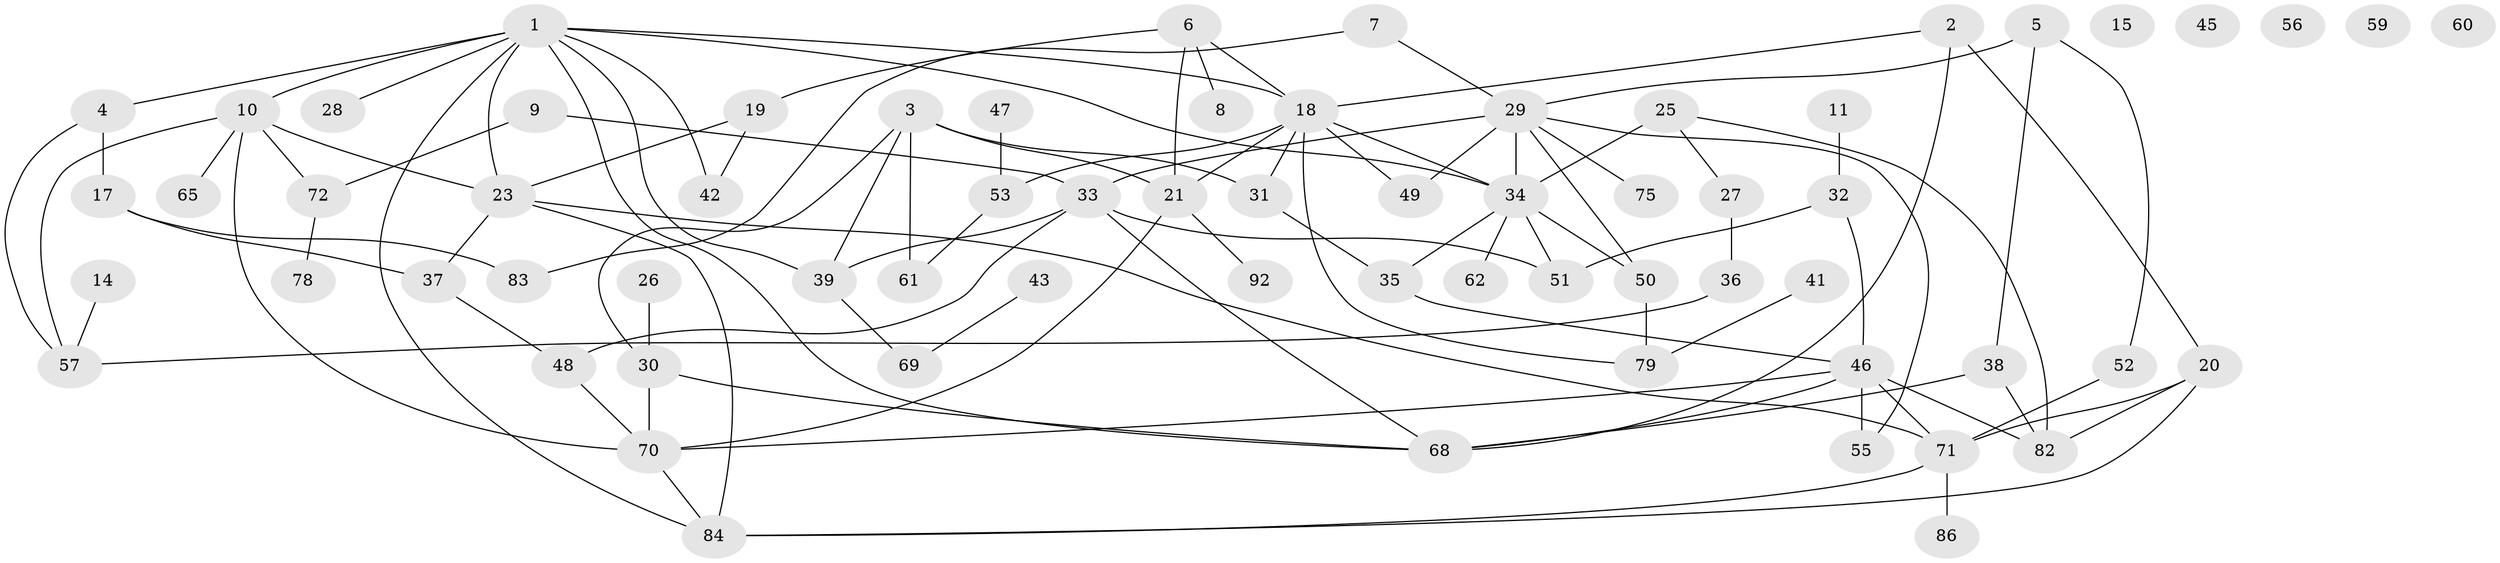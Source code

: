 // original degree distribution, {5: 0.05154639175257732, 3: 0.30927835051546393, 4: 0.18556701030927836, 2: 0.16494845360824742, 1: 0.18556701030927836, 6: 0.020618556701030927, 0: 0.05154639175257732, 7: 0.030927835051546393}
// Generated by graph-tools (version 1.1) at 2025/16/03/04/25 18:16:28]
// undirected, 67 vertices, 102 edges
graph export_dot {
graph [start="1"]
  node [color=gray90,style=filled];
  1 [super="+58+13"];
  2;
  3 [super="+63"];
  4;
  5 [super="+22"];
  6;
  7;
  8;
  9;
  10 [super="+66+12"];
  11;
  14 [super="+16"];
  15;
  17;
  18 [super="+80"];
  19;
  20;
  21;
  23 [super="+64"];
  25;
  26;
  27;
  28;
  29 [super="+40+81"];
  30;
  31;
  32;
  33 [super="+44"];
  34 [super="+93+91+73"];
  35;
  36;
  37;
  38;
  39;
  41;
  42;
  43;
  45;
  46 [super="+90+95"];
  47;
  48 [super="+54"];
  49;
  50;
  51;
  52 [super="+74"];
  53;
  55;
  56;
  57;
  59;
  60;
  61;
  62;
  65;
  68 [super="+96"];
  69 [super="+76"];
  70 [super="+88"];
  71 [super="+85"];
  72;
  75;
  78;
  79;
  82;
  83;
  84 [super="+89"];
  86;
  92;
  1 -- 4;
  1 -- 28;
  1 -- 23;
  1 -- 34;
  1 -- 84;
  1 -- 18;
  1 -- 42;
  1 -- 68;
  1 -- 39;
  1 -- 10;
  2 -- 20;
  2 -- 18;
  2 -- 68;
  3 -- 30;
  3 -- 39;
  3 -- 61;
  3 -- 21;
  3 -- 31;
  4 -- 17;
  4 -- 57;
  5 -- 29;
  5 -- 52;
  5 -- 38;
  6 -- 8;
  6 -- 19;
  6 -- 21;
  6 -- 18;
  7 -- 83;
  7 -- 29;
  9 -- 72;
  9 -- 33;
  10 -- 72;
  10 -- 70;
  10 -- 65;
  10 -- 23;
  10 -- 57;
  11 -- 32;
  14 -- 57;
  17 -- 37;
  17 -- 83;
  18 -- 53;
  18 -- 34;
  18 -- 79;
  18 -- 49;
  18 -- 21;
  18 -- 31;
  19 -- 42;
  19 -- 23;
  20 -- 71;
  20 -- 82;
  20 -- 84;
  21 -- 92;
  21 -- 70;
  23 -- 37;
  23 -- 84;
  23 -- 71;
  25 -- 27;
  25 -- 82;
  25 -- 34 [weight=2];
  26 -- 30;
  27 -- 36;
  29 -- 34 [weight=2];
  29 -- 49;
  29 -- 50;
  29 -- 55;
  29 -- 75;
  29 -- 33;
  30 -- 68;
  30 -- 70;
  31 -- 35;
  32 -- 51;
  32 -- 46;
  33 -- 48;
  33 -- 51;
  33 -- 39;
  33 -- 68;
  34 -- 50;
  34 -- 62;
  34 -- 51 [weight=2];
  34 -- 35;
  35 -- 46;
  36 -- 57;
  37 -- 48;
  38 -- 82;
  38 -- 68;
  39 -- 69;
  41 -- 79;
  43 -- 69;
  46 -- 70;
  46 -- 55;
  46 -- 82;
  46 -- 68;
  46 -- 71;
  47 -- 53;
  48 -- 70;
  50 -- 79;
  52 -- 71;
  53 -- 61;
  70 -- 84;
  71 -- 84;
  71 -- 86;
  72 -- 78;
}

